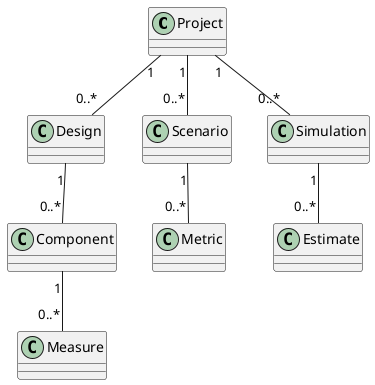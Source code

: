 @startuml Platform CD

class Project {
}

class Design {
}

Project "1" -- "0..*" Design

class Component {
}

Design "1" -- "0..*" Component

class Measure {
}

Component "1" -- "0..*" Measure

class Scenario {
}

Project "1" -- "0..*" Scenario

class Metric {
}

Scenario "1" -- "0..*" Metric

class Simulation {
}

Project "1" -- "0..*" Simulation

class Estimate {
}

Simulation "1" -- "0..*" Estimate

@enduml